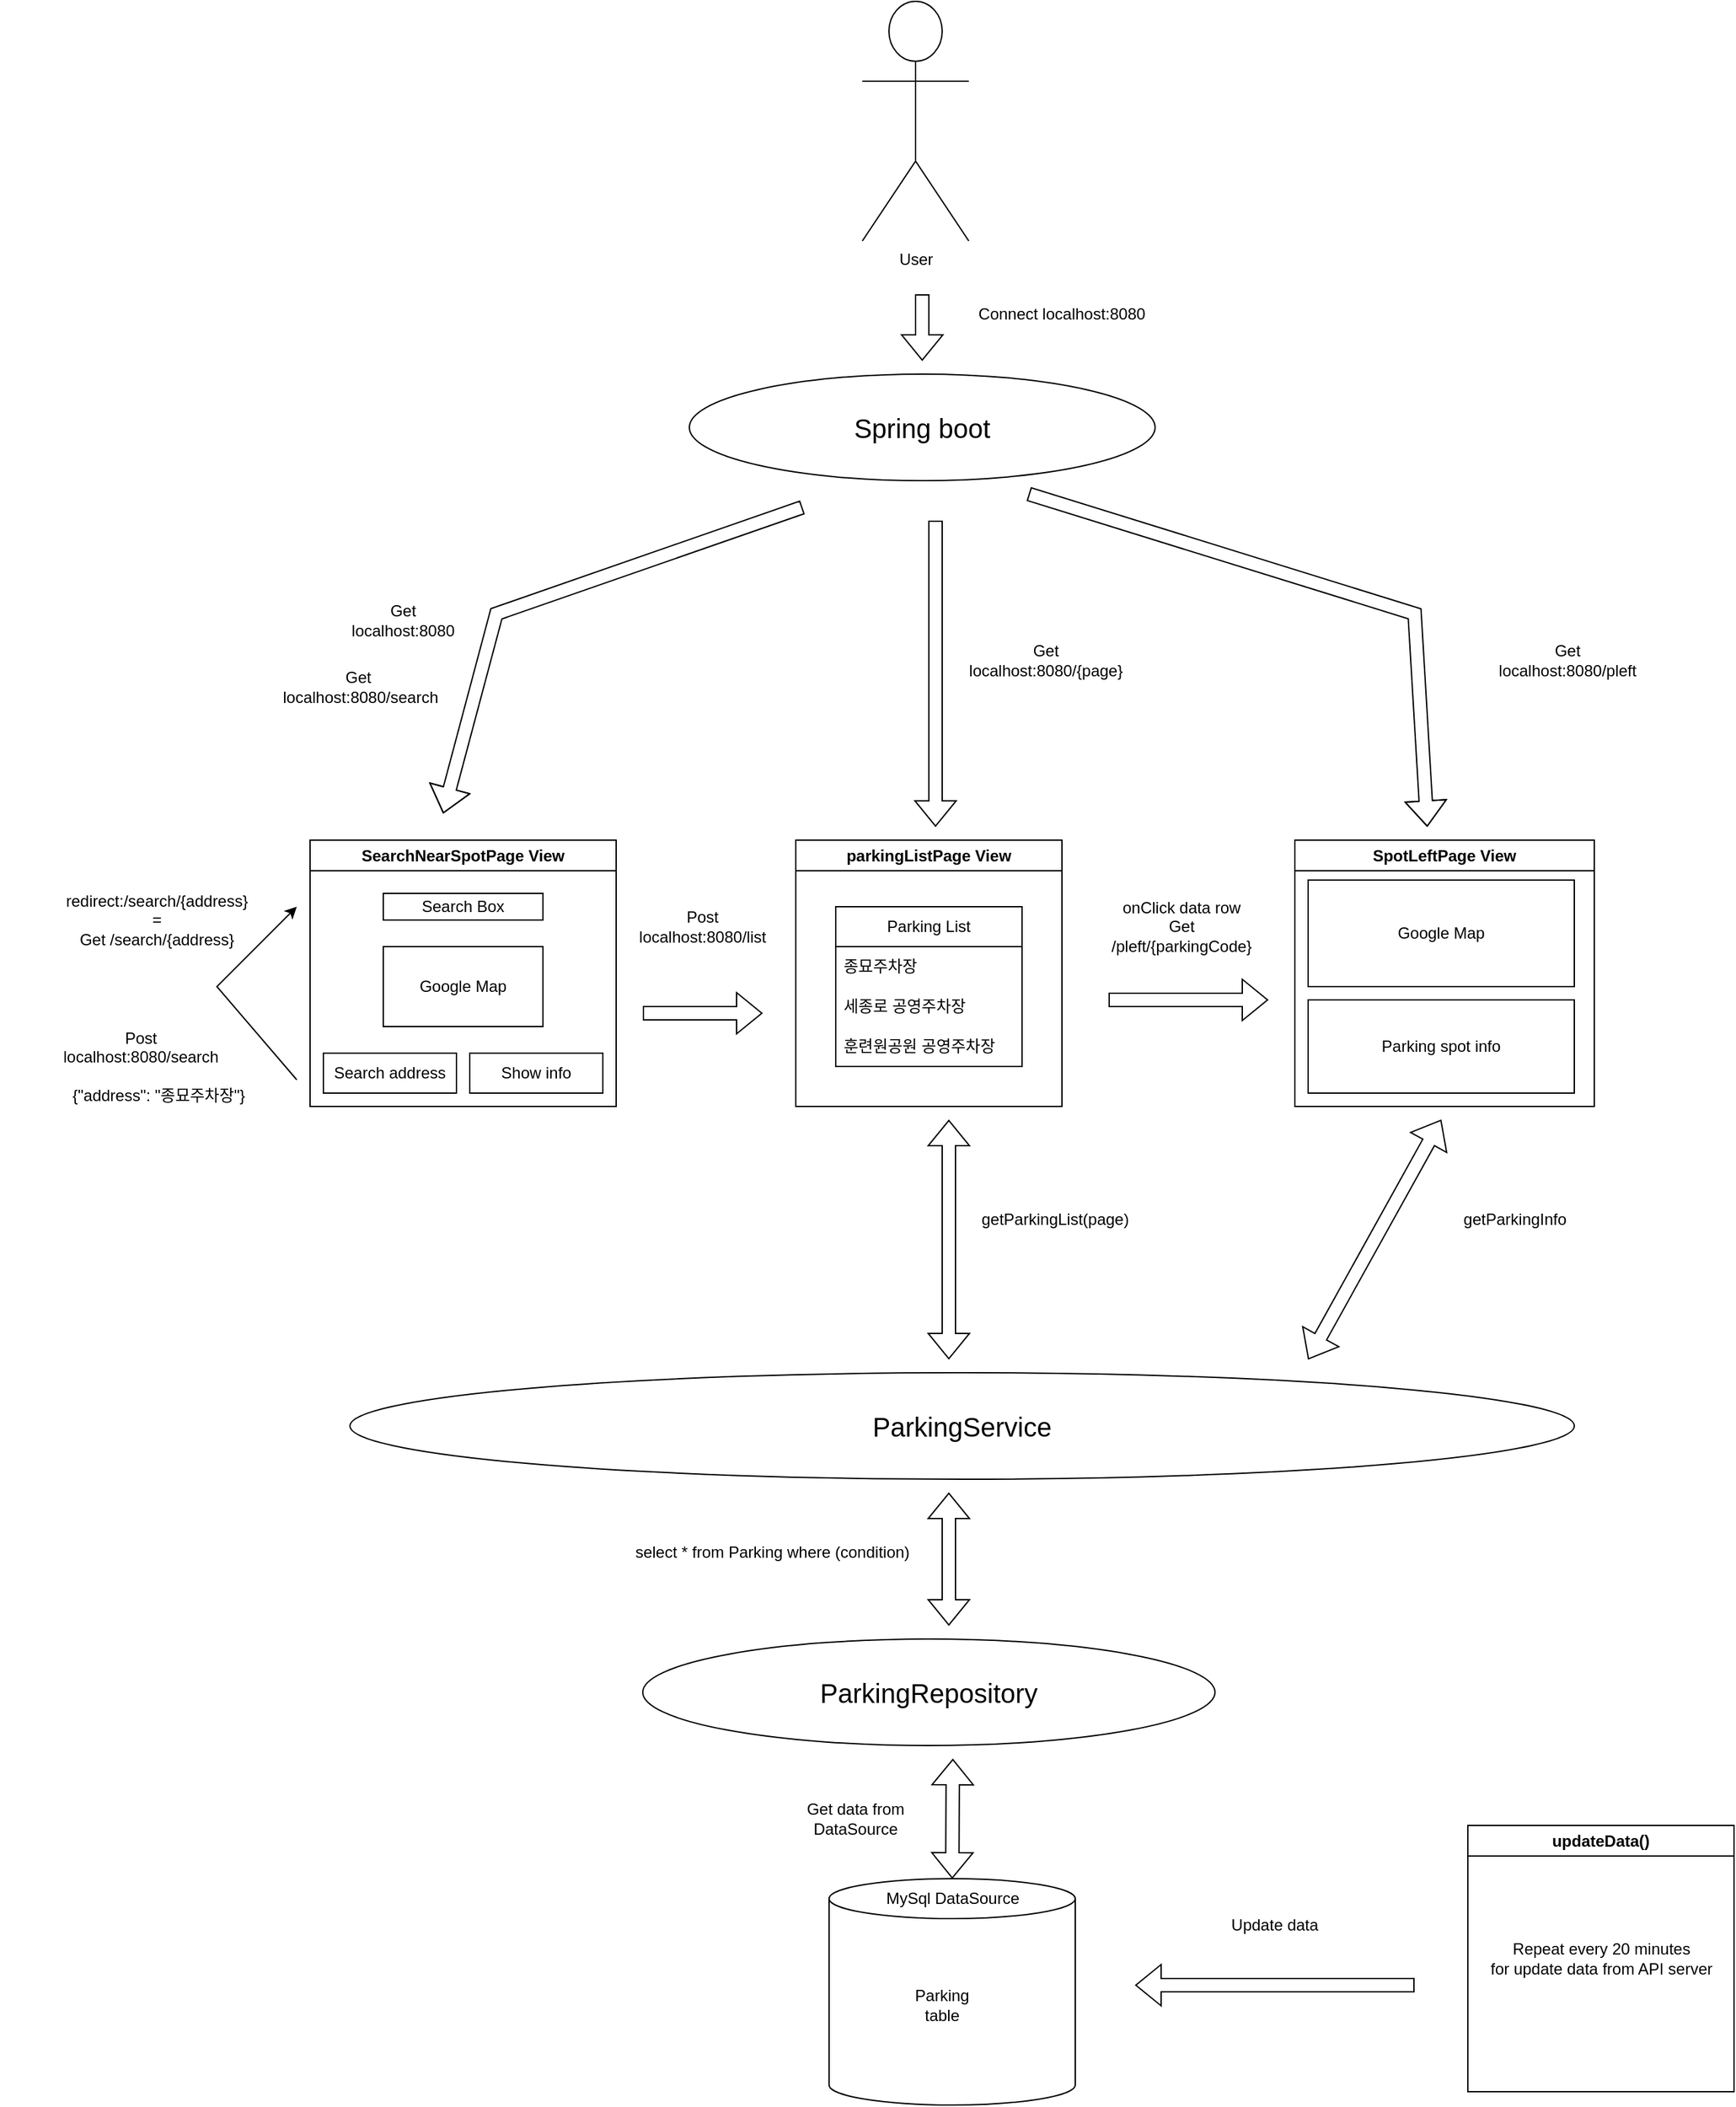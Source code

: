 <mxfile version="21.8.0" type="github">
  <diagram name="Page-1" id="eQJryWVY2TALe1gV1yyO">
    <mxGraphModel dx="540" dy="2689" grid="1" gridSize="10" guides="1" tooltips="1" connect="1" arrows="1" fold="1" page="1" pageScale="1" pageWidth="850" pageHeight="1100" math="0" shadow="0">
      <root>
        <mxCell id="0" />
        <mxCell id="1" parent="0" />
        <mxCell id="WqG1rHplCrVIxxXKtkab-1" value="User" style="shape=umlActor;verticalLabelPosition=bottom;verticalAlign=top;html=1;outlineConnect=0;" parent="1" vertex="1">
          <mxGeometry x="785" y="-500" width="80" height="180" as="geometry" />
        </mxCell>
        <mxCell id="WqG1rHplCrVIxxXKtkab-7" value="" style="shape=flexArrow;endArrow=classic;html=1;rounded=0;" parent="1" edge="1">
          <mxGeometry width="50" height="50" relative="1" as="geometry">
            <mxPoint x="740" y="-120" as="sourcePoint" />
            <mxPoint x="470" y="110" as="targetPoint" />
            <Array as="points">
              <mxPoint x="510" y="-40" />
            </Array>
          </mxGeometry>
        </mxCell>
        <mxCell id="-Joo_TxMOP61XnY2LteA-4" value="" style="group" parent="1" vertex="1" connectable="0">
          <mxGeometry x="760" y="910" width="185" height="170" as="geometry" />
        </mxCell>
        <mxCell id="-Joo_TxMOP61XnY2LteA-1" value="" style="shape=cylinder3;whiteSpace=wrap;html=1;boundedLbl=1;backgroundOutline=1;size=15;movable=1;resizable=1;rotatable=1;deletable=1;editable=1;locked=0;connectable=1;" parent="-Joo_TxMOP61XnY2LteA-4" vertex="1">
          <mxGeometry width="185" height="170" as="geometry" />
        </mxCell>
        <mxCell id="-Joo_TxMOP61XnY2LteA-2" value="MySql DataSource" style="text;html=1;strokeColor=none;fillColor=none;align=center;verticalAlign=middle;whiteSpace=wrap;rounded=0;movable=1;resizable=1;rotatable=1;deletable=1;editable=1;locked=0;connectable=1;" parent="-Joo_TxMOP61XnY2LteA-4" vertex="1">
          <mxGeometry x="27.5" width="130" height="30" as="geometry" />
        </mxCell>
        <mxCell id="-Joo_TxMOP61XnY2LteA-3" value="Parking table" style="text;html=1;strokeColor=none;fillColor=none;align=center;verticalAlign=middle;whiteSpace=wrap;rounded=0;movable=1;resizable=1;rotatable=1;deletable=1;editable=1;locked=0;connectable=1;" parent="-Joo_TxMOP61XnY2LteA-4" vertex="1">
          <mxGeometry x="55" y="80" width="60" height="30" as="geometry" />
        </mxCell>
        <mxCell id="-Joo_TxMOP61XnY2LteA-5" value="SearchNearSpotPage View" style="swimlane;whiteSpace=wrap;html=1;" parent="1" vertex="1">
          <mxGeometry x="370" y="130" width="230" height="200" as="geometry" />
        </mxCell>
        <mxCell id="-Joo_TxMOP61XnY2LteA-7" value="Search Box" style="rounded=0;whiteSpace=wrap;html=1;" parent="-Joo_TxMOP61XnY2LteA-5" vertex="1">
          <mxGeometry x="55" y="40" width="120" height="20" as="geometry" />
        </mxCell>
        <mxCell id="-Joo_TxMOP61XnY2LteA-8" value="Google Map" style="rounded=0;whiteSpace=wrap;html=1;" parent="-Joo_TxMOP61XnY2LteA-5" vertex="1">
          <mxGeometry x="55" y="80" width="120" height="60" as="geometry" />
        </mxCell>
        <mxCell id="-Joo_TxMOP61XnY2LteA-34" value="Search address" style="rounded=0;whiteSpace=wrap;html=1;" parent="-Joo_TxMOP61XnY2LteA-5" vertex="1">
          <mxGeometry x="10" y="160" width="100" height="30" as="geometry" />
        </mxCell>
        <mxCell id="-Joo_TxMOP61XnY2LteA-35" value="Show info" style="rounded=0;whiteSpace=wrap;html=1;" parent="-Joo_TxMOP61XnY2LteA-5" vertex="1">
          <mxGeometry x="120" y="160" width="100" height="30" as="geometry" />
        </mxCell>
        <mxCell id="-Joo_TxMOP61XnY2LteA-9" value="Get&lt;br&gt;localhost:8080" style="text;html=1;strokeColor=none;fillColor=none;align=center;verticalAlign=middle;whiteSpace=wrap;rounded=0;" parent="1" vertex="1">
          <mxGeometry x="390" y="-50" width="100" height="30" as="geometry" />
        </mxCell>
        <mxCell id="-Joo_TxMOP61XnY2LteA-11" value="&lt;font style=&quot;font-size: 20px;&quot;&gt;ParkingService&lt;/font&gt;" style="ellipse;whiteSpace=wrap;html=1;" parent="1" vertex="1">
          <mxGeometry x="400" y="530" width="920" height="80" as="geometry" />
        </mxCell>
        <mxCell id="-Joo_TxMOP61XnY2LteA-13" value="&lt;font style=&quot;font-size: 20px;&quot;&gt;ParkingRepository&lt;/font&gt;" style="ellipse;whiteSpace=wrap;html=1;" parent="1" vertex="1">
          <mxGeometry x="620" y="730" width="430" height="80" as="geometry" />
        </mxCell>
        <mxCell id="-Joo_TxMOP61XnY2LteA-14" value="" style="shape=flexArrow;endArrow=classic;startArrow=classic;html=1;rounded=0;" parent="1" edge="1">
          <mxGeometry width="100" height="100" relative="1" as="geometry">
            <mxPoint x="850" y="720" as="sourcePoint" />
            <mxPoint x="850" y="620" as="targetPoint" />
          </mxGeometry>
        </mxCell>
        <mxCell id="-Joo_TxMOP61XnY2LteA-15" value="" style="shape=flexArrow;endArrow=classic;startArrow=classic;html=1;rounded=0;" parent="1" source="-Joo_TxMOP61XnY2LteA-2" edge="1">
          <mxGeometry width="100" height="100" relative="1" as="geometry">
            <mxPoint x="430" y="920" as="sourcePoint" />
            <mxPoint x="853" y="820" as="targetPoint" />
          </mxGeometry>
        </mxCell>
        <mxCell id="-Joo_TxMOP61XnY2LteA-18" value="Get data from DataSource" style="text;html=1;strokeColor=none;fillColor=none;align=center;verticalAlign=middle;whiteSpace=wrap;rounded=0;" parent="1" vertex="1">
          <mxGeometry x="710" y="850" width="140" height="30" as="geometry" />
        </mxCell>
        <mxCell id="-Joo_TxMOP61XnY2LteA-20" value="SpotLeftPage View" style="swimlane;whiteSpace=wrap;html=1;" parent="1" vertex="1">
          <mxGeometry x="1110" y="130" width="225" height="200" as="geometry" />
        </mxCell>
        <mxCell id="-Joo_TxMOP61XnY2LteA-54" value="Google Map" style="rounded=0;whiteSpace=wrap;html=1;" parent="-Joo_TxMOP61XnY2LteA-20" vertex="1">
          <mxGeometry x="10" y="30" width="200" height="80" as="geometry" />
        </mxCell>
        <mxCell id="-Joo_TxMOP61XnY2LteA-55" value="Parking spot info" style="rounded=0;whiteSpace=wrap;html=1;" parent="-Joo_TxMOP61XnY2LteA-20" vertex="1">
          <mxGeometry x="10" y="120" width="200" height="70" as="geometry" />
        </mxCell>
        <mxCell id="-Joo_TxMOP61XnY2LteA-23" value="Get&amp;nbsp;&lt;br&gt;localhost:8080/search" style="text;html=1;strokeColor=none;fillColor=none;align=center;verticalAlign=middle;whiteSpace=wrap;rounded=0;" parent="1" vertex="1">
          <mxGeometry x="347.5" width="120" height="30" as="geometry" />
        </mxCell>
        <mxCell id="-Joo_TxMOP61XnY2LteA-24" value="" style="shape=flexArrow;endArrow=classic;html=1;rounded=0;" parent="1" edge="1">
          <mxGeometry width="50" height="50" relative="1" as="geometry">
            <mxPoint x="840" y="-110" as="sourcePoint" />
            <mxPoint x="840" y="120" as="targetPoint" />
          </mxGeometry>
        </mxCell>
        <mxCell id="-Joo_TxMOP61XnY2LteA-25" value="parkingListPage View" style="swimlane;whiteSpace=wrap;html=1;" parent="1" vertex="1">
          <mxGeometry x="735" y="130" width="200" height="200" as="geometry" />
        </mxCell>
        <mxCell id="-Joo_TxMOP61XnY2LteA-47" value="Parking List" style="swimlane;fontStyle=0;childLayout=stackLayout;horizontal=1;startSize=30;horizontalStack=0;resizeParent=1;resizeParentMax=0;resizeLast=0;collapsible=1;marginBottom=0;whiteSpace=wrap;html=1;" parent="-Joo_TxMOP61XnY2LteA-25" vertex="1">
          <mxGeometry x="30" y="50" width="140" height="120" as="geometry" />
        </mxCell>
        <mxCell id="-Joo_TxMOP61XnY2LteA-48" value="종묘주차장" style="text;strokeColor=none;fillColor=none;align=left;verticalAlign=middle;spacingLeft=4;spacingRight=4;overflow=hidden;points=[[0,0.5],[1,0.5]];portConstraint=eastwest;rotatable=0;whiteSpace=wrap;html=1;" parent="-Joo_TxMOP61XnY2LteA-47" vertex="1">
          <mxGeometry y="30" width="140" height="30" as="geometry" />
        </mxCell>
        <mxCell id="-Joo_TxMOP61XnY2LteA-49" value="세종로 공영주차장" style="text;strokeColor=none;fillColor=none;align=left;verticalAlign=middle;spacingLeft=4;spacingRight=4;overflow=hidden;points=[[0,0.5],[1,0.5]];portConstraint=eastwest;rotatable=0;whiteSpace=wrap;html=1;" parent="-Joo_TxMOP61XnY2LteA-47" vertex="1">
          <mxGeometry y="60" width="140" height="30" as="geometry" />
        </mxCell>
        <mxCell id="-Joo_TxMOP61XnY2LteA-50" value="훈련원공원 공영주차장" style="text;strokeColor=none;fillColor=none;align=left;verticalAlign=middle;spacingLeft=4;spacingRight=4;overflow=hidden;points=[[0,0.5],[1,0.5]];portConstraint=eastwest;rotatable=0;whiteSpace=wrap;html=1;" parent="-Joo_TxMOP61XnY2LteA-47" vertex="1">
          <mxGeometry y="90" width="140" height="30" as="geometry" />
        </mxCell>
        <mxCell id="-Joo_TxMOP61XnY2LteA-28" value="" style="shape=flexArrow;endArrow=classic;html=1;rounded=0;" parent="1" edge="1">
          <mxGeometry width="50" height="50" relative="1" as="geometry">
            <mxPoint x="910" y="-130" as="sourcePoint" />
            <mxPoint x="1209.5" y="120" as="targetPoint" />
            <Array as="points">
              <mxPoint x="1200" y="-40" />
            </Array>
          </mxGeometry>
        </mxCell>
        <mxCell id="-Joo_TxMOP61XnY2LteA-29" value="Get&lt;br&gt;localhost:8080/pleft" style="text;html=1;strokeColor=none;fillColor=none;align=center;verticalAlign=middle;whiteSpace=wrap;rounded=0;" parent="1" vertex="1">
          <mxGeometry x="1220" y="-20" width="190" height="30" as="geometry" />
        </mxCell>
        <mxCell id="-Joo_TxMOP61XnY2LteA-30" value="Get&lt;br&gt;localhost:8080/{page}" style="text;html=1;strokeColor=none;fillColor=none;align=center;verticalAlign=middle;whiteSpace=wrap;rounded=0;" parent="1" vertex="1">
          <mxGeometry x="827.5" y="-20" width="190" height="30" as="geometry" />
        </mxCell>
        <mxCell id="-Joo_TxMOP61XnY2LteA-31" value="" style="shape=flexArrow;endArrow=classic;startArrow=classic;html=1;rounded=0;" parent="1" edge="1">
          <mxGeometry width="100" height="100" relative="1" as="geometry">
            <mxPoint x="1120" y="520" as="sourcePoint" />
            <mxPoint x="1220" y="340" as="targetPoint" />
          </mxGeometry>
        </mxCell>
        <mxCell id="-Joo_TxMOP61XnY2LteA-32" value="" style="shape=flexArrow;endArrow=classic;startArrow=classic;html=1;rounded=0;" parent="1" edge="1">
          <mxGeometry width="100" height="100" relative="1" as="geometry">
            <mxPoint x="850" y="520" as="sourcePoint" />
            <mxPoint x="850" y="340" as="targetPoint" />
          </mxGeometry>
        </mxCell>
        <mxCell id="-Joo_TxMOP61XnY2LteA-39" value="getParkingList(page)" style="text;html=1;strokeColor=none;fillColor=none;align=center;verticalAlign=middle;whiteSpace=wrap;rounded=0;" parent="1" vertex="1">
          <mxGeometry x="865" y="400" width="130" height="30" as="geometry" />
        </mxCell>
        <mxCell id="-Joo_TxMOP61XnY2LteA-41" value="select * from Parking where (condition)" style="text;html=1;strokeColor=none;fillColor=none;align=center;verticalAlign=middle;whiteSpace=wrap;rounded=0;" parent="1" vertex="1">
          <mxGeometry x="595" y="650" width="245" height="30" as="geometry" />
        </mxCell>
        <mxCell id="-Joo_TxMOP61XnY2LteA-53" value="onClick data row&lt;br&gt;Get&lt;br&gt;/pleft/{parkingCode}" style="text;html=1;strokeColor=none;fillColor=none;align=center;verticalAlign=middle;whiteSpace=wrap;rounded=0;" parent="1" vertex="1">
          <mxGeometry x="970" y="160" width="110" height="70" as="geometry" />
        </mxCell>
        <mxCell id="-Joo_TxMOP61XnY2LteA-57" value="Post&lt;br&gt;localhost:8080/list" style="text;html=1;strokeColor=none;fillColor=none;align=center;verticalAlign=middle;whiteSpace=wrap;rounded=0;" parent="1" vertex="1">
          <mxGeometry x="610" y="180" width="110" height="30" as="geometry" />
        </mxCell>
        <mxCell id="-Joo_TxMOP61XnY2LteA-61" value="" style="endArrow=classic;html=1;rounded=0;" parent="1" edge="1">
          <mxGeometry width="50" height="50" relative="1" as="geometry">
            <mxPoint x="360" y="310" as="sourcePoint" />
            <mxPoint x="360" y="180" as="targetPoint" />
            <Array as="points">
              <mxPoint x="300" y="240" />
            </Array>
          </mxGeometry>
        </mxCell>
        <mxCell id="-Joo_TxMOP61XnY2LteA-62" value="Post&lt;br&gt;localhost:8080/search&lt;br&gt;&lt;br&gt;&lt;span style=&quot;white-space: pre;&quot;&gt;&#x9;&lt;/span&gt;{&quot;address&quot;: &quot;종묘주차장&quot;}" style="text;html=1;strokeColor=none;fillColor=none;align=center;verticalAlign=middle;whiteSpace=wrap;rounded=0;" parent="1" vertex="1">
          <mxGeometry x="137.5" y="250" width="210" height="100" as="geometry" />
        </mxCell>
        <mxCell id="-Joo_TxMOP61XnY2LteA-63" value="getParkingInfo" style="text;html=1;strokeColor=none;fillColor=none;align=center;verticalAlign=middle;whiteSpace=wrap;rounded=0;" parent="1" vertex="1">
          <mxGeometry x="1193" y="400" width="165" height="30" as="geometry" />
        </mxCell>
        <mxCell id="-Joo_TxMOP61XnY2LteA-64" value="redirect:/search/{address}&lt;br&gt;=&lt;br&gt;Get /search/{address}" style="text;html=1;strokeColor=none;fillColor=none;align=center;verticalAlign=middle;whiteSpace=wrap;rounded=0;" parent="1" vertex="1">
          <mxGeometry x="180" y="160" width="150" height="60" as="geometry" />
        </mxCell>
        <mxCell id="-Joo_TxMOP61XnY2LteA-66" value="&lt;font style=&quot;font-size: 20px;&quot;&gt;Spring boot&lt;/font&gt;" style="ellipse;whiteSpace=wrap;html=1;" parent="1" vertex="1">
          <mxGeometry x="655" y="-220" width="350" height="80" as="geometry" />
        </mxCell>
        <mxCell id="-Joo_TxMOP61XnY2LteA-67" value="" style="shape=flexArrow;endArrow=classic;html=1;rounded=0;" parent="1" edge="1">
          <mxGeometry width="50" height="50" relative="1" as="geometry">
            <mxPoint x="830" y="-280" as="sourcePoint" />
            <mxPoint x="830" y="-230" as="targetPoint" />
          </mxGeometry>
        </mxCell>
        <mxCell id="-Joo_TxMOP61XnY2LteA-68" value="Connect localhost:8080" style="text;html=1;strokeColor=none;fillColor=none;align=center;verticalAlign=middle;whiteSpace=wrap;rounded=0;" parent="1" vertex="1">
          <mxGeometry x="860" y="-280" width="150" height="30" as="geometry" />
        </mxCell>
        <mxCell id="juWw50O_TgqvE2d1bAG3-1" value="" style="shape=flexArrow;endArrow=classic;html=1;rounded=0;" edge="1" parent="1">
          <mxGeometry width="50" height="50" relative="1" as="geometry">
            <mxPoint x="620" y="260" as="sourcePoint" />
            <mxPoint x="710" y="260" as="targetPoint" />
          </mxGeometry>
        </mxCell>
        <mxCell id="juWw50O_TgqvE2d1bAG3-2" value="" style="shape=flexArrow;endArrow=classic;html=1;rounded=0;" edge="1" parent="1">
          <mxGeometry width="50" height="50" relative="1" as="geometry">
            <mxPoint x="970" y="250" as="sourcePoint" />
            <mxPoint x="1090" y="250" as="targetPoint" />
          </mxGeometry>
        </mxCell>
        <mxCell id="juWw50O_TgqvE2d1bAG3-4" value="updateData()" style="swimlane;whiteSpace=wrap;html=1;" vertex="1" parent="1">
          <mxGeometry x="1240" y="870" width="200" height="200" as="geometry" />
        </mxCell>
        <mxCell id="juWw50O_TgqvE2d1bAG3-5" value="Repeat every 20 minutes&lt;br&gt;for update data from API server" style="text;html=1;align=center;verticalAlign=middle;resizable=0;points=[];autosize=1;strokeColor=none;fillColor=none;" vertex="1" parent="juWw50O_TgqvE2d1bAG3-4">
          <mxGeometry x="5" y="80" width="190" height="40" as="geometry" />
        </mxCell>
        <mxCell id="juWw50O_TgqvE2d1bAG3-6" value="" style="shape=flexArrow;endArrow=classic;html=1;rounded=0;" edge="1" parent="1">
          <mxGeometry width="50" height="50" relative="1" as="geometry">
            <mxPoint x="1200" y="990" as="sourcePoint" />
            <mxPoint x="990" y="990" as="targetPoint" />
          </mxGeometry>
        </mxCell>
        <mxCell id="juWw50O_TgqvE2d1bAG3-8" value="Update data" style="text;html=1;strokeColor=none;fillColor=none;align=center;verticalAlign=middle;whiteSpace=wrap;rounded=0;" vertex="1" parent="1">
          <mxGeometry x="1040" y="930" width="110" height="30" as="geometry" />
        </mxCell>
      </root>
    </mxGraphModel>
  </diagram>
</mxfile>
